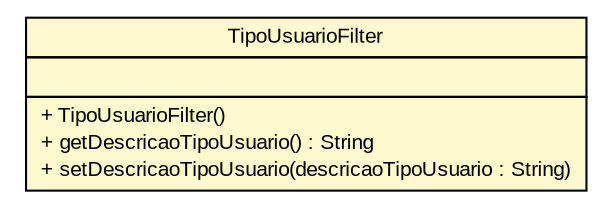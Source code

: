 #!/usr/local/bin/dot
#
# Class diagram 
# Generated by UMLGraph version R5_6 (http://www.umlgraph.org/)
#

digraph G {
	edge [fontname="arial",fontsize=10,labelfontname="arial",labelfontsize=10];
	node [fontname="arial",fontsize=10,shape=plaintext];
	nodesep=0.25;
	ranksep=0.5;
	// br.gov.to.sefaz.seg.business.gestao.service.filter.TipoUsuarioFilter
	c202255 [label=<<table title="br.gov.to.sefaz.seg.business.gestao.service.filter.TipoUsuarioFilter" border="0" cellborder="1" cellspacing="0" cellpadding="2" port="p" bgcolor="lemonChiffon" href="./TipoUsuarioFilter.html">
		<tr><td><table border="0" cellspacing="0" cellpadding="1">
<tr><td align="center" balign="center"> TipoUsuarioFilter </td></tr>
		</table></td></tr>
		<tr><td><table border="0" cellspacing="0" cellpadding="1">
<tr><td align="left" balign="left">  </td></tr>
		</table></td></tr>
		<tr><td><table border="0" cellspacing="0" cellpadding="1">
<tr><td align="left" balign="left"> + TipoUsuarioFilter() </td></tr>
<tr><td align="left" balign="left"> + getDescricaoTipoUsuario() : String </td></tr>
<tr><td align="left" balign="left"> + setDescricaoTipoUsuario(descricaoTipoUsuario : String) </td></tr>
		</table></td></tr>
		</table>>, URL="./TipoUsuarioFilter.html", fontname="arial", fontcolor="black", fontsize=10.0];
}

